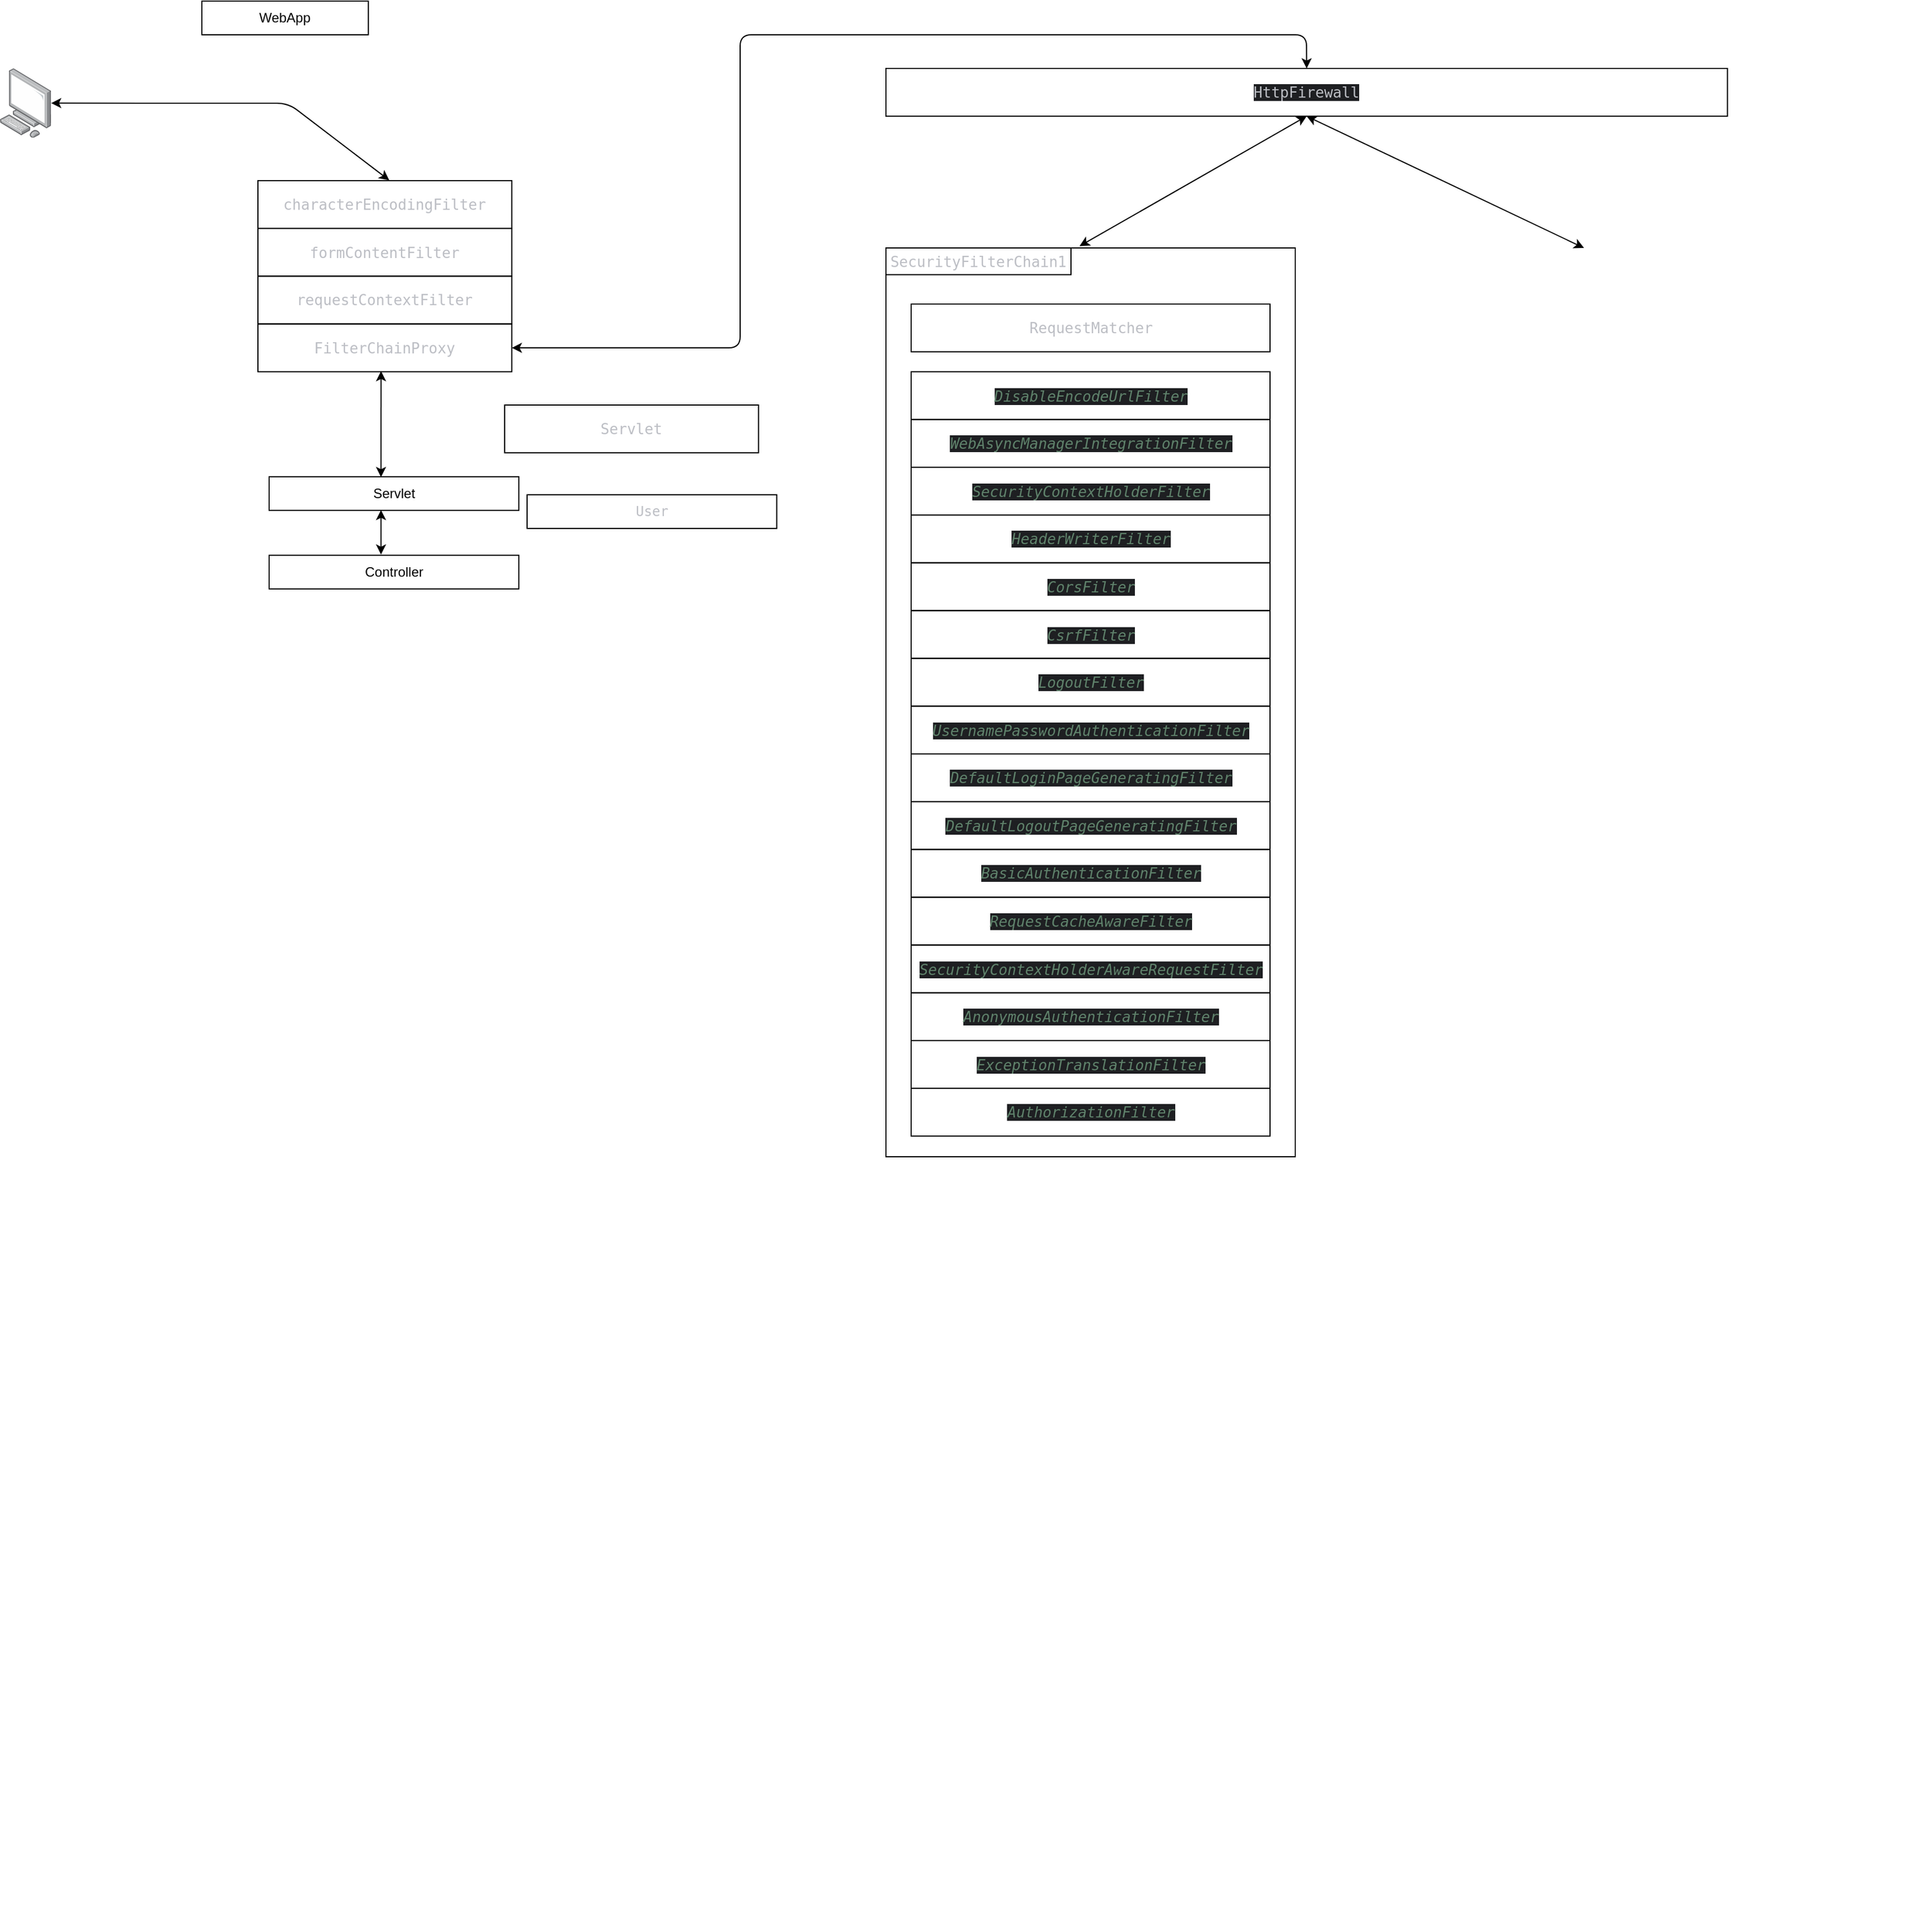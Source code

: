 <mxfile>
    <diagram id="6sNmb5E6TpXCLWxmJBOb" name="Page-1">
        <mxGraphModel dx="1668" dy="1280" grid="1" gridSize="10" guides="1" tooltips="1" connect="1" arrows="1" fold="1" page="1" pageScale="1" pageWidth="1169" pageHeight="1654" math="0" shadow="0">
            <root>
                <mxCell id="0"/>
                <mxCell id="1" parent="0"/>
                <mxCell id="6" value="" style="group;movable=1;resizable=1;rotatable=1;deletable=1;editable=1;connectable=1;" vertex="1" connectable="0" parent="1">
                    <mxGeometry x="240" y="50" width="1540" height="1720" as="geometry"/>
                </mxCell>
                <mxCell id="15" value="" style="group;movable=1;resizable=1;rotatable=1;deletable=1;editable=1;connectable=1;" vertex="1" connectable="0" parent="6">
                    <mxGeometry width="1540" height="1720" as="geometry"/>
                </mxCell>
                <mxCell id="79" value="" style="group" vertex="1" connectable="0" parent="15">
                    <mxGeometry x="610" y="220" width="365" height="810" as="geometry"/>
                </mxCell>
                <mxCell id="80" value="&lt;div style=&quot;background-color:#1e1f22;color:#bcbec4&quot;&gt;&lt;pre style=&quot;font-family:'JetBrains Mono',monospace;font-size:9.8pt;&quot;&gt;&lt;pre style=&quot;font-family: &amp;quot;JetBrains Mono&amp;quot;, monospace; font-size: 9.8pt;&quot;&gt;&lt;pre style=&quot;font-family:'JetBrains Mono',monospace;font-size:9.8pt;&quot;&gt;&lt;br&gt;&lt;/pre&gt;&lt;/pre&gt;&lt;/pre&gt;&lt;/div&gt;" style="rounded=0;whiteSpace=wrap;html=1;fillColor=none;movable=1;resizable=1;rotatable=1;deletable=1;editable=1;connectable=1;" vertex="1" parent="79">
                    <mxGeometry width="365" height="810" as="geometry"/>
                </mxCell>
                <mxCell id="81" value="&lt;pre style=&quot;color: rgb(188, 190, 196); font-size: 9.8pt; font-family: &amp;quot;JetBrains Mono&amp;quot;, monospace;&quot;&gt;SecurityFilterChain1&lt;/pre&gt;" style="rounded=0;whiteSpace=wrap;html=1;fillColor=none;" vertex="1" parent="79">
                    <mxGeometry width="165" height="23.824" as="geometry"/>
                </mxCell>
                <mxCell id="120" value="&lt;div style=&quot;background-color:#1e1f22;color:#bcbec4&quot;&gt;&lt;pre style=&quot;font-family:'JetBrains Mono',monospace;font-size:9.8pt;&quot;&gt;&lt;span style=&quot;color:#5f826b;font-style:italic;&quot;&gt;CsrfFilter&lt;/span&gt;&lt;/pre&gt;&lt;/div&gt;" style="rounded=0;whiteSpace=wrap;html=1;fillColor=none;movable=1;resizable=1;rotatable=1;deletable=1;editable=1;connectable=1;" vertex="1" parent="79">
                    <mxGeometry x="22.5" y="323.23" width="320" height="42.58" as="geometry"/>
                </mxCell>
                <mxCell id="121" value="&lt;div style=&quot;background-color:#1e1f22;color:#bcbec4&quot;&gt;&lt;pre style=&quot;font-family:'JetBrains Mono',monospace;font-size:9.8pt;&quot;&gt;&lt;span style=&quot;color:#5f826b;font-style:italic;&quot;&gt;LogoutFilter&lt;/span&gt;&lt;/pre&gt;&lt;/div&gt;" style="rounded=0;whiteSpace=wrap;html=1;fillColor=none;movable=1;resizable=1;rotatable=1;deletable=1;editable=1;connectable=1;" vertex="1" parent="79">
                    <mxGeometry x="22.5" y="365.81" width="320" height="42.58" as="geometry"/>
                </mxCell>
                <mxCell id="122" value="&lt;div style=&quot;background-color:#1e1f22;color:#bcbec4&quot;&gt;&lt;pre style=&quot;font-family:'JetBrains Mono',monospace;font-size:9.8pt;&quot;&gt;&lt;span style=&quot;color:#5f826b;font-style:italic;&quot;&gt;UsernamePasswordAuthenticationFilter&lt;/span&gt;&lt;/pre&gt;&lt;/div&gt;" style="rounded=0;whiteSpace=wrap;html=1;fillColor=none;movable=1;resizable=1;rotatable=1;deletable=1;editable=1;connectable=1;" vertex="1" parent="79">
                    <mxGeometry x="22.5" y="408.39" width="320" height="42.58" as="geometry"/>
                </mxCell>
                <mxCell id="123" value="&lt;div style=&quot;background-color:#1e1f22;color:#bcbec4&quot;&gt;&lt;pre style=&quot;font-family:'JetBrains Mono',monospace;font-size:9.8pt;&quot;&gt;&lt;span style=&quot;color:#5f826b;font-style:italic;&quot;&gt;DefaultLoginPageGeneratingFilter&lt;/span&gt;&lt;/pre&gt;&lt;/div&gt;" style="rounded=0;whiteSpace=wrap;html=1;fillColor=none;movable=1;resizable=1;rotatable=1;deletable=1;editable=1;connectable=1;" vertex="1" parent="79">
                    <mxGeometry x="22.5" y="450.97" width="320" height="42.58" as="geometry"/>
                </mxCell>
                <mxCell id="124" value="&lt;div style=&quot;background-color:#1e1f22;color:#bcbec4&quot;&gt;&lt;pre style=&quot;font-family:'JetBrains Mono',monospace;font-size:9.8pt;&quot;&gt;&lt;span style=&quot;color:#5f826b;font-style:italic;&quot;&gt;DefaultLogoutPageGeneratingFilter&lt;/span&gt;&lt;/pre&gt;&lt;/div&gt;" style="rounded=0;whiteSpace=wrap;html=1;fillColor=none;movable=1;resizable=1;rotatable=1;deletable=1;editable=1;connectable=1;" vertex="1" parent="79">
                    <mxGeometry x="22.5" y="493.56" width="320" height="42.58" as="geometry"/>
                </mxCell>
                <mxCell id="125" value="&lt;div style=&quot;background-color:#1e1f22;color:#bcbec4&quot;&gt;&lt;pre style=&quot;font-family:'JetBrains Mono',monospace;font-size:9.8pt;&quot;&gt;&lt;span style=&quot;color:#5f826b;font-style:italic;&quot;&gt;BasicAuthenticationFilter&lt;/span&gt;&lt;/pre&gt;&lt;/div&gt;" style="rounded=0;whiteSpace=wrap;html=1;fillColor=none;movable=1;resizable=1;rotatable=1;deletable=1;editable=1;connectable=1;" vertex="1" parent="79">
                    <mxGeometry x="22.5" y="536.14" width="320" height="42.58" as="geometry"/>
                </mxCell>
                <mxCell id="126" value="&lt;div style=&quot;background-color:#1e1f22;color:#bcbec4&quot;&gt;&lt;pre style=&quot;font-family:'JetBrains Mono',monospace;font-size:9.8pt;&quot;&gt;&lt;span style=&quot;color:#5f826b;font-style:italic;&quot;&gt;RequestCacheAwareFilter&lt;/span&gt;&lt;/pre&gt;&lt;/div&gt;" style="rounded=0;whiteSpace=wrap;html=1;fillColor=none;movable=1;resizable=1;rotatable=1;deletable=1;editable=1;connectable=1;" vertex="1" parent="79">
                    <mxGeometry x="22.5" y="578.72" width="320" height="42.58" as="geometry"/>
                </mxCell>
                <mxCell id="127" value="&lt;div style=&quot;background-color:#1e1f22;color:#bcbec4&quot;&gt;&lt;pre style=&quot;font-family:'JetBrains Mono',monospace;font-size:9.8pt;&quot;&gt;&lt;span style=&quot;color:#5f826b;font-style:italic;&quot;&gt;SecurityContextHolderAwareRequestFilter&lt;/span&gt;&lt;/pre&gt;&lt;/div&gt;" style="rounded=0;whiteSpace=wrap;html=1;fillColor=none;movable=1;resizable=1;rotatable=1;deletable=1;editable=1;connectable=1;" vertex="1" parent="79">
                    <mxGeometry x="22.5" y="621.3" width="320" height="42.58" as="geometry"/>
                </mxCell>
                <mxCell id="128" value="&lt;div style=&quot;background-color:#1e1f22;color:#bcbec4&quot;&gt;&lt;pre style=&quot;font-family:'JetBrains Mono',monospace;font-size:9.8pt;&quot;&gt;&lt;span style=&quot;color:#5f826b;font-style:italic;&quot;&gt;ExceptionTranslationFilter&lt;/span&gt;&lt;/pre&gt;&lt;/div&gt;" style="rounded=0;whiteSpace=wrap;html=1;fillColor=none;movable=1;resizable=1;rotatable=1;deletable=1;editable=1;connectable=1;" vertex="1" parent="79">
                    <mxGeometry x="22.5" y="706.46" width="320" height="42.58" as="geometry"/>
                </mxCell>
                <mxCell id="129" value="&lt;div style=&quot;background-color:#1e1f22;color:#bcbec4&quot;&gt;&lt;pre style=&quot;font-family:'JetBrains Mono',monospace;font-size:9.8pt;&quot;&gt;&lt;span style=&quot;color:#5f826b;font-style:italic;&quot;&gt;AnonymousAuthenticationFilter&lt;/span&gt;&lt;/pre&gt;&lt;/div&gt;" style="rounded=0;whiteSpace=wrap;html=1;fillColor=none;movable=1;resizable=1;rotatable=1;deletable=1;editable=1;connectable=1;" vertex="1" parent="79">
                    <mxGeometry x="22.5" y="663.88" width="320" height="42.58" as="geometry"/>
                </mxCell>
                <mxCell id="130" value="&lt;div style=&quot;background-color:#1e1f22;color:#bcbec4&quot;&gt;&lt;pre style=&quot;font-family:'JetBrains Mono',monospace;font-size:9.8pt;&quot;&gt;&lt;span style=&quot;color:#5f826b;font-style:italic;&quot;&gt;AuthorizationFilter&lt;/span&gt;&lt;/pre&gt;&lt;/div&gt;" style="rounded=0;whiteSpace=wrap;html=1;fillColor=none;movable=1;resizable=1;rotatable=1;deletable=1;editable=1;connectable=1;" vertex="1" parent="79">
                    <mxGeometry x="22.5" y="749.04" width="320" height="42.58" as="geometry"/>
                </mxCell>
                <mxCell id="131" value="&lt;div style=&quot;color: rgb(188, 190, 196);&quot;&gt;&lt;pre style=&quot;font-family: &amp;quot;JetBrains Mono&amp;quot;, monospace; font-size: 9.8pt;&quot;&gt;&lt;div style=&quot;&quot;&gt;&lt;pre style=&quot;font-family: &amp;quot;JetBrains Mono&amp;quot;, monospace; font-size: 9.8pt;&quot;&gt;&lt;div style=&quot;background-color: rgb(30, 31, 34);&quot;&gt;&lt;pre style=&quot;font-family:'JetBrains Mono',monospace;font-size:9.8pt;&quot;&gt;&lt;span style=&quot;color:#5f826b;font-style:italic;&quot;&gt;DisableEncodeUrlFilter&lt;/span&gt;&lt;/pre&gt;&lt;/div&gt;&lt;/pre&gt;&lt;/div&gt;&lt;/pre&gt;&lt;/div&gt;" style="rounded=0;whiteSpace=wrap;html=1;fillColor=none;movable=1;resizable=1;rotatable=1;deletable=1;editable=1;connectable=1;" vertex="1" parent="79">
                    <mxGeometry x="22.5" y="110.32" width="320" height="42.58" as="geometry"/>
                </mxCell>
                <mxCell id="132" value="&lt;div style=&quot;color: rgb(188, 190, 196);&quot;&gt;&lt;pre style=&quot;font-family: &amp;quot;JetBrains Mono&amp;quot;, monospace; font-size: 9.8pt;&quot;&gt;&lt;div style=&quot;&quot;&gt;&lt;pre style=&quot;font-family: &amp;quot;JetBrains Mono&amp;quot;, monospace; font-size: 9.8pt;&quot;&gt;&lt;div style=&quot;background-color: rgb(30, 31, 34);&quot;&gt;&lt;pre style=&quot;font-family:'JetBrains Mono',monospace;font-size:9.8pt;&quot;&gt;&lt;span style=&quot;color:#5f826b;font-style:italic;&quot;&gt;WebAsyncManagerIntegrationFilter&lt;/span&gt;&lt;/pre&gt;&lt;/div&gt;&lt;/pre&gt;&lt;/div&gt;&lt;/pre&gt;&lt;/div&gt;" style="rounded=0;whiteSpace=wrap;html=1;fillColor=none;movable=1;resizable=1;rotatable=1;deletable=1;editable=1;connectable=1;" vertex="1" parent="79">
                    <mxGeometry x="22.5" y="152.9" width="320" height="42.58" as="geometry"/>
                </mxCell>
                <mxCell id="133" value="&lt;div style=&quot;background-color:#1e1f22;color:#bcbec4&quot;&gt;&lt;pre style=&quot;font-family:'JetBrains Mono',monospace;font-size:9.8pt;&quot;&gt;&lt;span style=&quot;color:#5f826b;font-style:italic;&quot;&gt;SecurityContextHolderFilter&lt;/span&gt;&lt;/pre&gt;&lt;/div&gt;" style="rounded=0;whiteSpace=wrap;html=1;fillColor=none;movable=1;resizable=1;rotatable=1;deletable=1;editable=1;connectable=1;" vertex="1" parent="79">
                    <mxGeometry x="22.5" y="195.48" width="320" height="42.58" as="geometry"/>
                </mxCell>
                <mxCell id="134" value="&lt;div style=&quot;background-color:#1e1f22;color:#bcbec4&quot;&gt;&lt;pre style=&quot;font-family:'JetBrains Mono',monospace;font-size:9.8pt;&quot;&gt;&lt;span style=&quot;color:#5f826b;font-style:italic;&quot;&gt;HeaderWriterFilter&lt;/span&gt;&lt;/pre&gt;&lt;/div&gt;" style="rounded=0;whiteSpace=wrap;html=1;fillColor=none;movable=1;resizable=1;rotatable=1;deletable=1;editable=1;connectable=1;" vertex="1" parent="79">
                    <mxGeometry x="22.5" y="238.06" width="320" height="42.58" as="geometry"/>
                </mxCell>
                <mxCell id="135" value="&lt;div style=&quot;background-color:#1e1f22;color:#bcbec4&quot;&gt;&lt;pre style=&quot;font-family:'JetBrains Mono',monospace;font-size:9.8pt;&quot;&gt;&lt;span style=&quot;color:#5f826b;font-style:italic;&quot;&gt;CorsFilter&lt;/span&gt;&lt;/pre&gt;&lt;/div&gt;" style="rounded=0;whiteSpace=wrap;html=1;fillColor=none;movable=1;resizable=1;rotatable=1;deletable=1;editable=1;connectable=1;" vertex="1" parent="79">
                    <mxGeometry x="22.5" y="280.65" width="320" height="42.58" as="geometry"/>
                </mxCell>
                <mxCell id="5" value="WebApp" style="rounded=0;whiteSpace=wrap;html=1;fillColor=none;movable=1;resizable=1;rotatable=1;deletable=1;editable=1;connectable=1;" vertex="1" parent="15">
                    <mxGeometry width="148.434" height="30" as="geometry"/>
                </mxCell>
                <mxCell id="32" value="" style="endArrow=classic;startArrow=classic;html=1;exitX=0.448;exitY=0.011;exitDx=0;exitDy=0;exitPerimeter=0;entryX=0.485;entryY=0.987;entryDx=0;entryDy=0;entryPerimeter=0;" edge="1" parent="15" source="56" target="85">
                    <mxGeometry width="50" height="50" relative="1" as="geometry">
                        <mxPoint x="134.217" y="508.74" as="sourcePoint"/>
                        <mxPoint x="157.43" y="330.315" as="targetPoint"/>
                        <Array as="points"/>
                    </mxGeometry>
                </mxCell>
                <mxCell id="56" value="Servlet" style="rounded=0;whiteSpace=wrap;html=1;fillColor=none;" vertex="1" parent="15">
                    <mxGeometry x="60.001" y="423.9" width="222.651" height="30" as="geometry"/>
                </mxCell>
                <mxCell id="57" value="Controller" style="rounded=0;whiteSpace=wrap;html=1;fillColor=none;" vertex="1" parent="15">
                    <mxGeometry x="60.001" y="493.9" width="222.651" height="30" as="geometry"/>
                </mxCell>
                <mxCell id="58" value="" style="endArrow=classic;startArrow=classic;html=1;entryX=0.448;entryY=-0.02;entryDx=0;entryDy=0;exitX=0.448;exitY=0.989;exitDx=0;exitDy=0;exitPerimeter=0;entryPerimeter=0;" edge="1" parent="15" source="56" target="57">
                    <mxGeometry width="50" height="50" relative="1" as="geometry">
                        <mxPoint x="154.627" y="788.74" as="sourcePoint"/>
                        <mxPoint x="154.627" y="828.74" as="targetPoint"/>
                    </mxGeometry>
                </mxCell>
                <mxCell id="60" value="&lt;div style=&quot;background-color:#1e1f22;color:#bcbec4&quot;&gt;&lt;pre style=&quot;font-family:'JetBrains Mono',monospace;font-size:9.8pt;&quot;&gt;HttpFirewall&lt;/pre&gt;&lt;/div&gt;" style="rounded=0;whiteSpace=wrap;html=1;fillColor=none;movable=1;resizable=1;rotatable=1;deletable=1;editable=1;connectable=1;" vertex="1" parent="15">
                    <mxGeometry x="610" y="60" width="750.36" height="42.58" as="geometry"/>
                </mxCell>
                <mxCell id="62" value="" style="endArrow=classic;startArrow=classic;html=1;exitX=0.5;exitY=0;exitDx=0;exitDy=0;entryX=1;entryY=0.5;entryDx=0;entryDy=0;" edge="1" parent="15" source="60" target="85">
                    <mxGeometry width="50" height="50" relative="1" as="geometry">
                        <mxPoint x="650.808" y="556.45" as="sourcePoint"/>
                        <mxPoint x="520" y="308.71" as="targetPoint"/>
                        <Array as="points">
                            <mxPoint x="985" y="30"/>
                            <mxPoint x="480" y="30"/>
                            <mxPoint x="480" y="309"/>
                        </Array>
                    </mxGeometry>
                </mxCell>
                <mxCell id="63" value="" style="endArrow=classic;startArrow=classic;html=1;entryX=0.5;entryY=1;entryDx=0;entryDy=0;exitX=0.473;exitY=-0.002;exitDx=0;exitDy=0;exitPerimeter=0;" edge="1" parent="15" source="80" target="60">
                    <mxGeometry width="50" height="50" relative="1" as="geometry">
                        <mxPoint x="1145.723" y="210" as="sourcePoint"/>
                        <mxPoint x="1113.253" y="109.68" as="targetPoint"/>
                    </mxGeometry>
                </mxCell>
                <mxCell id="82" value="&lt;div style=&quot;color: rgb(188, 190, 196);&quot;&gt;&lt;pre style=&quot;font-size: 9.8pt;&quot;&gt;&lt;font style=&quot;&quot; face=&quot;JetBrains Mono, monospace&quot;&gt;characterEncodingFilter&lt;/font&gt;&lt;/pre&gt;&lt;/div&gt;" style="rounded=0;whiteSpace=wrap;html=1;fillColor=none;movable=1;resizable=1;rotatable=1;deletable=1;editable=1;connectable=1;" vertex="1" parent="15">
                    <mxGeometry x="49.996" y="159.997" width="226.364" height="42.581" as="geometry"/>
                </mxCell>
                <mxCell id="83" value="&lt;div style=&quot;color: rgb(188, 190, 196);&quot;&gt;&lt;pre style=&quot;font-family: &amp;quot;JetBrains Mono&amp;quot;, monospace; font-size: 9.8pt;&quot;&gt;formContentFilter&lt;/pre&gt;&lt;/div&gt;" style="rounded=0;whiteSpace=wrap;html=1;fillColor=none;movable=1;resizable=1;rotatable=1;deletable=1;editable=1;connectable=1;" vertex="1" parent="15">
                    <mxGeometry x="49.996" y="202.578" width="226.364" height="42.581" as="geometry"/>
                </mxCell>
                <mxCell id="84" value="&lt;div style=&quot;color: rgb(188, 190, 196);&quot;&gt;&lt;pre style=&quot;font-family: &amp;quot;JetBrains Mono&amp;quot;, monospace; font-size: 9.8pt;&quot;&gt;requestContextFilter&lt;/pre&gt;&lt;/div&gt;" style="rounded=0;whiteSpace=wrap;html=1;fillColor=none;movable=1;resizable=1;rotatable=1;deletable=1;editable=1;connectable=1;" vertex="1" parent="15">
                    <mxGeometry x="49.996" y="245.159" width="226.364" height="42.581" as="geometry"/>
                </mxCell>
                <mxCell id="85" value="&lt;div style=&quot;color: rgb(188, 190, 196);&quot;&gt;&lt;pre style=&quot;font-family: &amp;quot;JetBrains Mono&amp;quot;, monospace; font-size: 9.8pt;&quot;&gt;&lt;pre style=&quot;font-family: &amp;quot;JetBrains Mono&amp;quot;, monospace; font-size: 9.8pt;&quot;&gt;FilterChainProxy&lt;/pre&gt;&lt;/pre&gt;&lt;/div&gt;" style="rounded=0;whiteSpace=wrap;html=1;fillColor=none;movable=1;resizable=1;rotatable=1;deletable=1;editable=1;connectable=1;" vertex="1" parent="15">
                    <mxGeometry x="49.996" y="287.739" width="226.364" height="42.581" as="geometry"/>
                </mxCell>
                <mxCell id="100" value="" style="endArrow=classic;startArrow=classic;html=1;exitX=0.5;exitY=0;exitDx=0;exitDy=0;entryX=0.5;entryY=1;entryDx=0;entryDy=0;" edge="1" parent="15" target="60">
                    <mxGeometry width="50" height="50" relative="1" as="geometry">
                        <mxPoint x="1232.5" y="220" as="sourcePoint"/>
                        <mxPoint x="990" y="100" as="targetPoint"/>
                    </mxGeometry>
                </mxCell>
                <mxCell id="101" value="&lt;div style=&quot;color: rgb(188, 190, 196);&quot;&gt;&lt;pre style=&quot;font-family: &amp;quot;JetBrains Mono&amp;quot;, monospace; font-size: 9.8pt;&quot;&gt;&lt;pre style=&quot;font-family: &amp;quot;JetBrains Mono&amp;quot;, monospace; font-size: 9.8pt;&quot;&gt;&lt;div style=&quot;&quot;&gt;&lt;pre style=&quot;font-family: &amp;quot;JetBrains Mono&amp;quot;, monospace; font-size: 9.8pt;&quot;&gt;RequestMatcher&lt;/pre&gt;&lt;/div&gt;&lt;/pre&gt;&lt;/pre&gt;&lt;/div&gt;" style="rounded=0;whiteSpace=wrap;html=1;fillColor=none;movable=1;resizable=1;rotatable=1;deletable=1;editable=1;connectable=1;" vertex="1" parent="15">
                    <mxGeometry x="632.5" y="270" width="320" height="42.58" as="geometry"/>
                </mxCell>
                <mxCell id="103" value="&lt;div style=&quot;color: rgb(188, 190, 196);&quot;&gt;&lt;pre style=&quot;font-family: &amp;quot;JetBrains Mono&amp;quot;, monospace; font-size: 9.8pt;&quot;&gt;&lt;pre style=&quot;font-family: &amp;quot;JetBrains Mono&amp;quot;, monospace; font-size: 9.8pt;&quot;&gt;Servlet&lt;/pre&gt;&lt;/pre&gt;&lt;/div&gt;" style="rounded=0;whiteSpace=wrap;html=1;fillColor=none;movable=1;resizable=1;rotatable=1;deletable=1;editable=1;connectable=1;" vertex="1" parent="15">
                    <mxGeometry x="269.996" y="359.999" width="226.364" height="42.581" as="geometry"/>
                </mxCell>
                <mxCell id="104" value="&lt;font color=&quot;#bcbec4&quot; face=&quot;JetBrains Mono, monospace&quot;&gt;User&lt;/font&gt;" style="rounded=0;whiteSpace=wrap;html=1;fillColor=none;" vertex="1" parent="15">
                    <mxGeometry x="290.001" y="440.0" width="222.651" height="30" as="geometry"/>
                </mxCell>
                <mxCell id="2" value="" style="points=[];aspect=fixed;html=1;align=center;shadow=0;dashed=0;image;image=img/lib/allied_telesis/computer_and_terminals/Personal_Computer.svg;" vertex="1" parent="1">
                    <mxGeometry x="60" y="110" width="45.6" height="61.8" as="geometry"/>
                </mxCell>
                <mxCell id="30" value="" style="endArrow=classic;startArrow=classic;html=1;exitX=0.5;exitY=0;exitDx=0;exitDy=0;" edge="1" parent="1" target="2">
                    <mxGeometry width="50" height="50" relative="1" as="geometry">
                        <mxPoint x="407.078" y="209.677" as="sourcePoint"/>
                        <mxPoint x="490" y="280" as="targetPoint"/>
                        <Array as="points">
                            <mxPoint x="317" y="141"/>
                        </Array>
                    </mxGeometry>
                </mxCell>
            </root>
        </mxGraphModel>
    </diagram>
</mxfile>